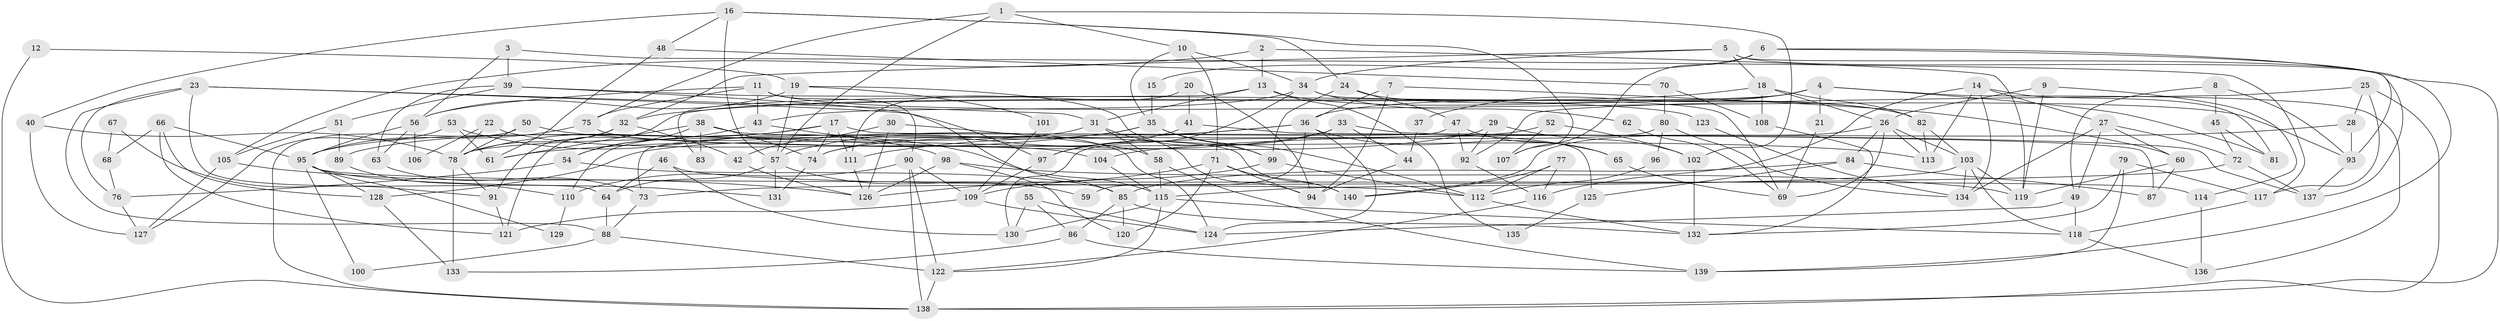 // Generated by graph-tools (version 1.1) at 2025/11/02/27/25 16:11:24]
// undirected, 140 vertices, 280 edges
graph export_dot {
graph [start="1"]
  node [color=gray90,style=filled];
  1;
  2;
  3;
  4;
  5;
  6;
  7;
  8;
  9;
  10;
  11;
  12;
  13;
  14;
  15;
  16;
  17;
  18;
  19;
  20;
  21;
  22;
  23;
  24;
  25;
  26;
  27;
  28;
  29;
  30;
  31;
  32;
  33;
  34;
  35;
  36;
  37;
  38;
  39;
  40;
  41;
  42;
  43;
  44;
  45;
  46;
  47;
  48;
  49;
  50;
  51;
  52;
  53;
  54;
  55;
  56;
  57;
  58;
  59;
  60;
  61;
  62;
  63;
  64;
  65;
  66;
  67;
  68;
  69;
  70;
  71;
  72;
  73;
  74;
  75;
  76;
  77;
  78;
  79;
  80;
  81;
  82;
  83;
  84;
  85;
  86;
  87;
  88;
  89;
  90;
  91;
  92;
  93;
  94;
  95;
  96;
  97;
  98;
  99;
  100;
  101;
  102;
  103;
  104;
  105;
  106;
  107;
  108;
  109;
  110;
  111;
  112;
  113;
  114;
  115;
  116;
  117;
  118;
  119;
  120;
  121;
  122;
  123;
  124;
  125;
  126;
  127;
  128;
  129;
  130;
  131;
  132;
  133;
  134;
  135;
  136;
  137;
  138;
  139;
  140;
  1 -- 57;
  1 -- 75;
  1 -- 10;
  1 -- 102;
  2 -- 13;
  2 -- 105;
  2 -- 119;
  3 -- 56;
  3 -- 117;
  3 -- 39;
  4 -- 36;
  4 -- 136;
  4 -- 21;
  4 -- 37;
  4 -- 81;
  4 -- 121;
  5 -- 18;
  5 -- 34;
  5 -- 32;
  5 -- 137;
  5 -- 139;
  6 -- 107;
  6 -- 93;
  6 -- 15;
  6 -- 138;
  7 -- 36;
  7 -- 60;
  7 -- 94;
  8 -- 49;
  8 -- 93;
  8 -- 45;
  9 -- 119;
  9 -- 26;
  9 -- 114;
  10 -- 71;
  10 -- 34;
  10 -- 35;
  11 -- 56;
  11 -- 75;
  11 -- 43;
  11 -- 90;
  11 -- 93;
  12 -- 138;
  12 -- 19;
  13 -- 82;
  13 -- 31;
  13 -- 83;
  13 -- 135;
  14 -- 134;
  14 -- 27;
  14 -- 81;
  14 -- 113;
  14 -- 116;
  15 -- 35;
  16 -- 57;
  16 -- 24;
  16 -- 40;
  16 -- 48;
  16 -- 107;
  17 -- 78;
  17 -- 111;
  17 -- 74;
  17 -- 87;
  17 -- 110;
  18 -- 26;
  18 -- 108;
  18 -- 32;
  18 -- 82;
  19 -- 56;
  19 -- 57;
  19 -- 99;
  19 -- 101;
  20 -- 94;
  20 -- 111;
  20 -- 41;
  21 -- 69;
  22 -- 78;
  22 -- 104;
  22 -- 106;
  23 -- 97;
  23 -- 76;
  23 -- 31;
  23 -- 64;
  23 -- 88;
  24 -- 82;
  24 -- 99;
  24 -- 47;
  25 -- 138;
  25 -- 92;
  25 -- 28;
  25 -- 117;
  26 -- 113;
  26 -- 103;
  26 -- 69;
  26 -- 84;
  26 -- 140;
  27 -- 72;
  27 -- 60;
  27 -- 49;
  27 -- 134;
  28 -- 93;
  28 -- 104;
  29 -- 102;
  29 -- 128;
  29 -- 92;
  30 -- 58;
  30 -- 126;
  30 -- 42;
  31 -- 94;
  31 -- 58;
  31 -- 95;
  32 -- 42;
  32 -- 78;
  32 -- 91;
  33 -- 97;
  33 -- 137;
  33 -- 44;
  33 -- 89;
  34 -- 43;
  34 -- 62;
  34 -- 69;
  34 -- 97;
  35 -- 99;
  35 -- 57;
  35 -- 61;
  35 -- 112;
  36 -- 124;
  36 -- 65;
  36 -- 59;
  36 -- 74;
  36 -- 111;
  37 -- 44;
  38 -- 74;
  38 -- 140;
  38 -- 54;
  38 -- 61;
  38 -- 83;
  39 -- 51;
  39 -- 63;
  39 -- 85;
  39 -- 123;
  40 -- 78;
  40 -- 127;
  41 -- 74;
  41 -- 125;
  42 -- 126;
  43 -- 115;
  43 -- 54;
  44 -- 94;
  45 -- 81;
  45 -- 72;
  46 -- 64;
  46 -- 112;
  46 -- 130;
  47 -- 92;
  47 -- 65;
  47 -- 73;
  48 -- 61;
  48 -- 70;
  49 -- 118;
  49 -- 124;
  50 -- 138;
  50 -- 78;
  50 -- 113;
  51 -- 89;
  51 -- 105;
  52 -- 102;
  52 -- 78;
  52 -- 107;
  53 -- 98;
  53 -- 61;
  53 -- 127;
  54 -- 76;
  54 -- 85;
  55 -- 130;
  55 -- 124;
  55 -- 86;
  56 -- 63;
  56 -- 95;
  56 -- 106;
  57 -- 64;
  57 -- 59;
  57 -- 131;
  58 -- 139;
  58 -- 115;
  60 -- 87;
  60 -- 119;
  62 -- 69;
  63 -- 73;
  64 -- 88;
  65 -- 69;
  66 -- 121;
  66 -- 95;
  66 -- 68;
  66 -- 128;
  67 -- 91;
  67 -- 68;
  68 -- 76;
  70 -- 80;
  70 -- 108;
  71 -- 126;
  71 -- 140;
  71 -- 94;
  71 -- 120;
  72 -- 73;
  72 -- 137;
  73 -- 88;
  74 -- 131;
  75 -- 95;
  75 -- 124;
  76 -- 127;
  77 -- 116;
  77 -- 112;
  77 -- 140;
  78 -- 133;
  78 -- 91;
  79 -- 139;
  79 -- 132;
  79 -- 117;
  80 -- 130;
  80 -- 134;
  80 -- 96;
  82 -- 113;
  82 -- 103;
  84 -- 85;
  84 -- 87;
  84 -- 125;
  85 -- 86;
  85 -- 120;
  85 -- 132;
  86 -- 133;
  86 -- 139;
  88 -- 122;
  88 -- 100;
  89 -- 110;
  90 -- 122;
  90 -- 109;
  90 -- 110;
  90 -- 138;
  91 -- 121;
  92 -- 116;
  93 -- 137;
  95 -- 131;
  95 -- 100;
  95 -- 114;
  95 -- 128;
  95 -- 129;
  96 -- 112;
  97 -- 109;
  98 -- 119;
  98 -- 120;
  98 -- 126;
  99 -- 109;
  99 -- 112;
  101 -- 109;
  102 -- 132;
  103 -- 115;
  103 -- 118;
  103 -- 119;
  103 -- 134;
  104 -- 115;
  105 -- 127;
  105 -- 126;
  108 -- 132;
  109 -- 121;
  109 -- 124;
  110 -- 129;
  111 -- 126;
  112 -- 132;
  114 -- 136;
  115 -- 118;
  115 -- 122;
  115 -- 130;
  116 -- 122;
  117 -- 118;
  118 -- 136;
  122 -- 138;
  123 -- 134;
  125 -- 135;
  128 -- 133;
}
